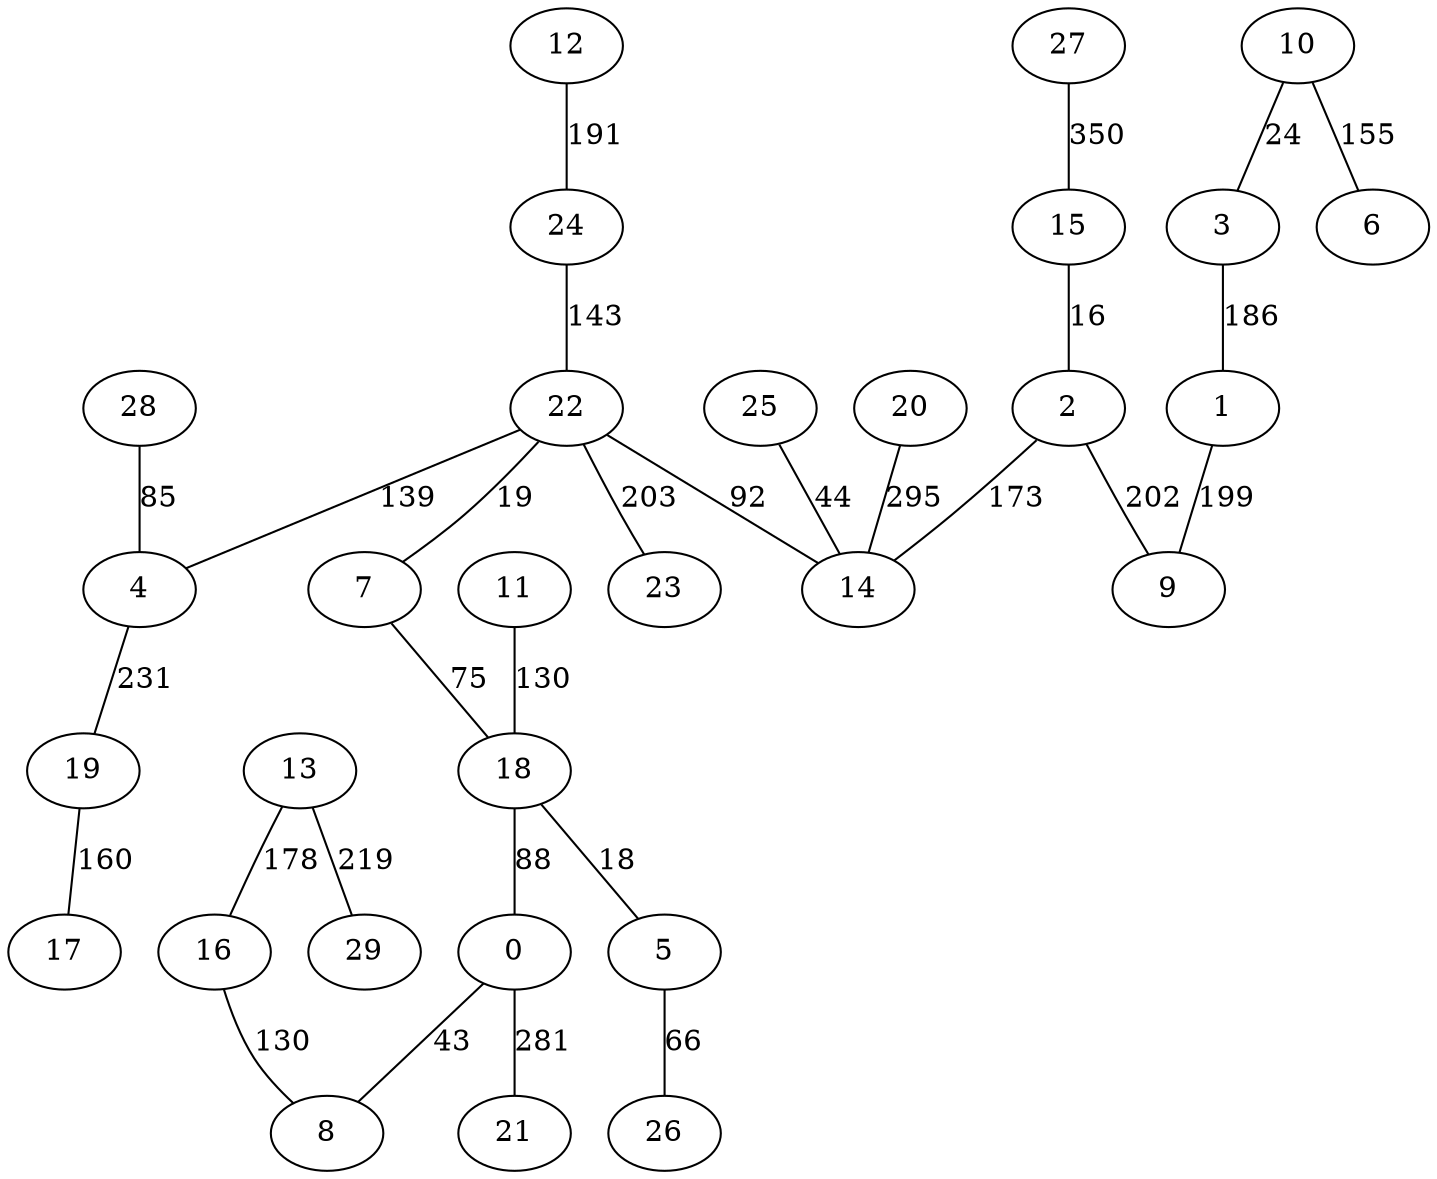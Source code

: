 strict graph G {
0;
1;
2;
3;
4;
5;
6;
7;
8;
9;
10;
11;
12;
13;
14;
15;
16;
17;
18;
19;
20;
21;
22;
23;
24;
25;
26;
27;
28;
29;
22 -- 23  [label=203];
16 -- 8  [label=130];
0 -- 21  [label=281];
3 -- 1  [label=186];
4 -- 19  [label=231];
11 -- 18  [label=130];
2 -- 9  [label=202];
10 -- 3  [label=24];
5 -- 26  [label=66];
22 -- 4  [label=139];
15 -- 2  [label=16];
13 -- 16  [label=178];
1 -- 9  [label=199];
13 -- 29  [label=219];
2 -- 14  [label=173];
10 -- 6  [label=155];
18 -- 0  [label=88];
22 -- 14  [label=92];
25 -- 14  [label=44];
7 -- 18  [label=75];
27 -- 15  [label=350];
28 -- 4  [label=85];
12 -- 24  [label=191];
18 -- 5  [label=18];
0 -- 8  [label=43];
24 -- 22  [label=143];
20 -- 14  [label=295];
19 -- 17  [label=160];
22 -- 7  [label=19];
}
